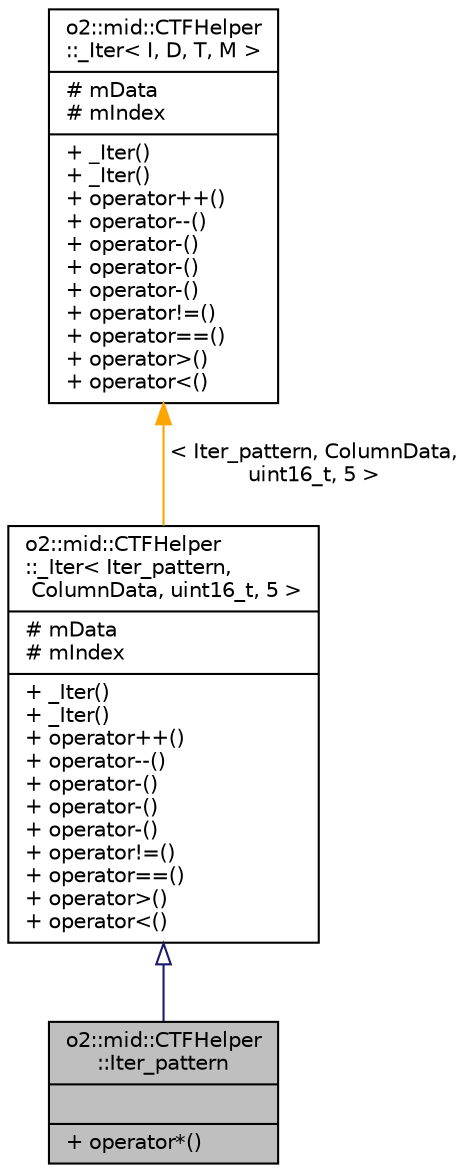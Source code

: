 digraph "o2::mid::CTFHelper::Iter_pattern"
{
 // INTERACTIVE_SVG=YES
  bgcolor="transparent";
  edge [fontname="Helvetica",fontsize="10",labelfontname="Helvetica",labelfontsize="10"];
  node [fontname="Helvetica",fontsize="10",shape=record];
  Node0 [label="{o2::mid::CTFHelper\l::Iter_pattern\n||+ operator*()\l}",height=0.2,width=0.4,color="black", fillcolor="grey75", style="filled", fontcolor="black"];
  Node1 -> Node0 [dir="back",color="midnightblue",fontsize="10",style="solid",arrowtail="onormal",fontname="Helvetica"];
  Node1 [label="{o2::mid::CTFHelper\l::_Iter\< Iter_pattern,\l ColumnData, uint16_t, 5 \>\n|# mData\l# mIndex\l|+ _Iter()\l+ _Iter()\l+ operator++()\l+ operator--()\l+ operator-()\l+ operator-()\l+ operator-()\l+ operator!=()\l+ operator==()\l+ operator\>()\l+ operator\<()\l}",height=0.2,width=0.4,color="black",URL="$d2/dab/classo2_1_1mid_1_1CTFHelper_1_1__Iter.html"];
  Node2 -> Node1 [dir="back",color="orange",fontsize="10",style="solid",label=" \< Iter_pattern, ColumnData,\l uint16_t, 5 \>" ,fontname="Helvetica"];
  Node2 [label="{o2::mid::CTFHelper\l::_Iter\< I, D, T, M \>\n|# mData\l# mIndex\l|+ _Iter()\l+ _Iter()\l+ operator++()\l+ operator--()\l+ operator-()\l+ operator-()\l+ operator-()\l+ operator!=()\l+ operator==()\l+ operator\>()\l+ operator\<()\l}",height=0.2,width=0.4,color="black",URL="$d2/dab/classo2_1_1mid_1_1CTFHelper_1_1__Iter.html"];
}

